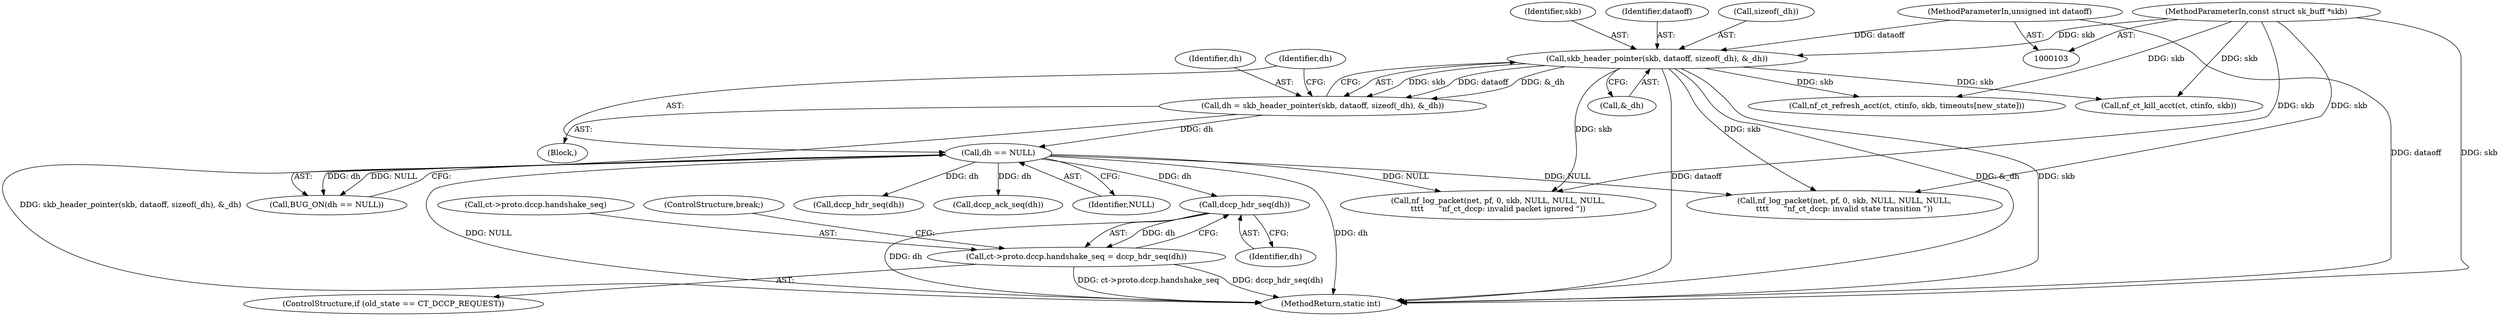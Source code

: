 digraph "0_linux_b22f5126a24b3b2f15448c3f2a254fc10cbc2b92_1@pointer" {
"1000249" [label="(Call,dccp_hdr_seq(dh))"];
"1000138" [label="(Call,dh == NULL)"];
"1000128" [label="(Call,dh = skb_header_pointer(skb, dataoff, sizeof(_dh), &_dh))"];
"1000130" [label="(Call,skb_header_pointer(skb, dataoff, sizeof(_dh), &_dh))"];
"1000105" [label="(MethodParameterIn,const struct sk_buff *skb)"];
"1000106" [label="(MethodParameterIn,unsigned int dataoff)"];
"1000241" [label="(Call,ct->proto.dccp.handshake_seq = dccp_hdr_seq(dh))"];
"1000137" [label="(Call,BUG_ON(dh == NULL))"];
"1000250" [label="(Identifier,dh)"];
"1000129" [label="(Identifier,dh)"];
"1000451" [label="(MethodReturn,static int)"];
"1000370" [label="(Call,nf_log_packet(net, pf, 0, skb, NULL, NULL, NULL,\n\t\t\t\t      \"nf_ct_dccp: invalid packet ignored \"))"];
"1000442" [label="(Call,nf_ct_refresh_acct(ct, ctinfo, skb, timeouts[new_state]))"];
"1000241" [label="(Call,ct->proto.dccp.handshake_seq = dccp_hdr_seq(dh))"];
"1000139" [label="(Identifier,dh)"];
"1000105" [label="(MethodParameterIn,const struct sk_buff *skb)"];
"1000159" [label="(Call,nf_ct_kill_acct(ct, ctinfo, skb))"];
"1000242" [label="(Call,ct->proto.dccp.handshake_seq)"];
"1000391" [label="(Call,nf_log_packet(net, pf, 0, skb, NULL, NULL, NULL,\n\t\t\t\t      \"nf_ct_dccp: invalid state transition \"))"];
"1000249" [label="(Call,dccp_hdr_seq(dh))"];
"1000131" [label="(Identifier,skb)"];
"1000132" [label="(Identifier,dataoff)"];
"1000337" [label="(Call,dccp_hdr_seq(dh))"];
"1000106" [label="(MethodParameterIn,unsigned int dataoff)"];
"1000128" [label="(Call,dh = skb_header_pointer(skb, dataoff, sizeof(_dh), &_dh))"];
"1000133" [label="(Call,sizeof(_dh))"];
"1000263" [label="(Call,dccp_ack_seq(dh))"];
"1000138" [label="(Call,dh == NULL)"];
"1000111" [label="(Block,)"];
"1000237" [label="(ControlStructure,if (old_state == CT_DCCP_REQUEST))"];
"1000140" [label="(Identifier,NULL)"];
"1000135" [label="(Call,&_dh)"];
"1000251" [label="(ControlStructure,break;)"];
"1000130" [label="(Call,skb_header_pointer(skb, dataoff, sizeof(_dh), &_dh))"];
"1000249" -> "1000241"  [label="AST: "];
"1000249" -> "1000250"  [label="CFG: "];
"1000250" -> "1000249"  [label="AST: "];
"1000241" -> "1000249"  [label="CFG: "];
"1000249" -> "1000451"  [label="DDG: dh"];
"1000249" -> "1000241"  [label="DDG: dh"];
"1000138" -> "1000249"  [label="DDG: dh"];
"1000138" -> "1000137"  [label="AST: "];
"1000138" -> "1000140"  [label="CFG: "];
"1000139" -> "1000138"  [label="AST: "];
"1000140" -> "1000138"  [label="AST: "];
"1000137" -> "1000138"  [label="CFG: "];
"1000138" -> "1000451"  [label="DDG: dh"];
"1000138" -> "1000451"  [label="DDG: NULL"];
"1000138" -> "1000137"  [label="DDG: dh"];
"1000138" -> "1000137"  [label="DDG: NULL"];
"1000128" -> "1000138"  [label="DDG: dh"];
"1000138" -> "1000263"  [label="DDG: dh"];
"1000138" -> "1000337"  [label="DDG: dh"];
"1000138" -> "1000370"  [label="DDG: NULL"];
"1000138" -> "1000391"  [label="DDG: NULL"];
"1000128" -> "1000111"  [label="AST: "];
"1000128" -> "1000130"  [label="CFG: "];
"1000129" -> "1000128"  [label="AST: "];
"1000130" -> "1000128"  [label="AST: "];
"1000139" -> "1000128"  [label="CFG: "];
"1000128" -> "1000451"  [label="DDG: skb_header_pointer(skb, dataoff, sizeof(_dh), &_dh)"];
"1000130" -> "1000128"  [label="DDG: skb"];
"1000130" -> "1000128"  [label="DDG: dataoff"];
"1000130" -> "1000128"  [label="DDG: &_dh"];
"1000130" -> "1000135"  [label="CFG: "];
"1000131" -> "1000130"  [label="AST: "];
"1000132" -> "1000130"  [label="AST: "];
"1000133" -> "1000130"  [label="AST: "];
"1000135" -> "1000130"  [label="AST: "];
"1000130" -> "1000451"  [label="DDG: dataoff"];
"1000130" -> "1000451"  [label="DDG: &_dh"];
"1000130" -> "1000451"  [label="DDG: skb"];
"1000105" -> "1000130"  [label="DDG: skb"];
"1000106" -> "1000130"  [label="DDG: dataoff"];
"1000130" -> "1000159"  [label="DDG: skb"];
"1000130" -> "1000370"  [label="DDG: skb"];
"1000130" -> "1000391"  [label="DDG: skb"];
"1000130" -> "1000442"  [label="DDG: skb"];
"1000105" -> "1000103"  [label="AST: "];
"1000105" -> "1000451"  [label="DDG: skb"];
"1000105" -> "1000159"  [label="DDG: skb"];
"1000105" -> "1000370"  [label="DDG: skb"];
"1000105" -> "1000391"  [label="DDG: skb"];
"1000105" -> "1000442"  [label="DDG: skb"];
"1000106" -> "1000103"  [label="AST: "];
"1000106" -> "1000451"  [label="DDG: dataoff"];
"1000241" -> "1000237"  [label="AST: "];
"1000242" -> "1000241"  [label="AST: "];
"1000251" -> "1000241"  [label="CFG: "];
"1000241" -> "1000451"  [label="DDG: ct->proto.dccp.handshake_seq"];
"1000241" -> "1000451"  [label="DDG: dccp_hdr_seq(dh)"];
}
